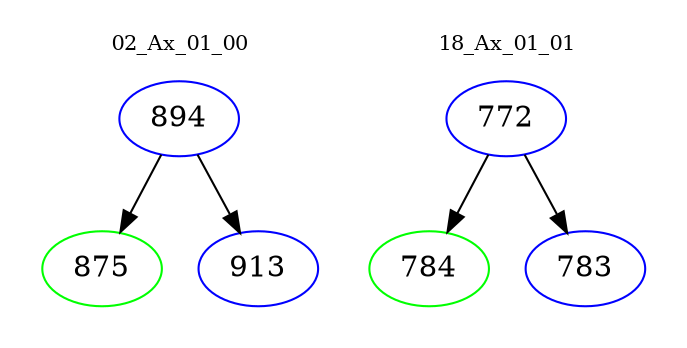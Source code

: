 digraph{
subgraph cluster_0 {
color = white
label = "02_Ax_01_00";
fontsize=10;
T0_894 [label="894", color="blue"]
T0_894 -> T0_875 [color="black"]
T0_875 [label="875", color="green"]
T0_894 -> T0_913 [color="black"]
T0_913 [label="913", color="blue"]
}
subgraph cluster_1 {
color = white
label = "18_Ax_01_01";
fontsize=10;
T1_772 [label="772", color="blue"]
T1_772 -> T1_784 [color="black"]
T1_784 [label="784", color="green"]
T1_772 -> T1_783 [color="black"]
T1_783 [label="783", color="blue"]
}
}
